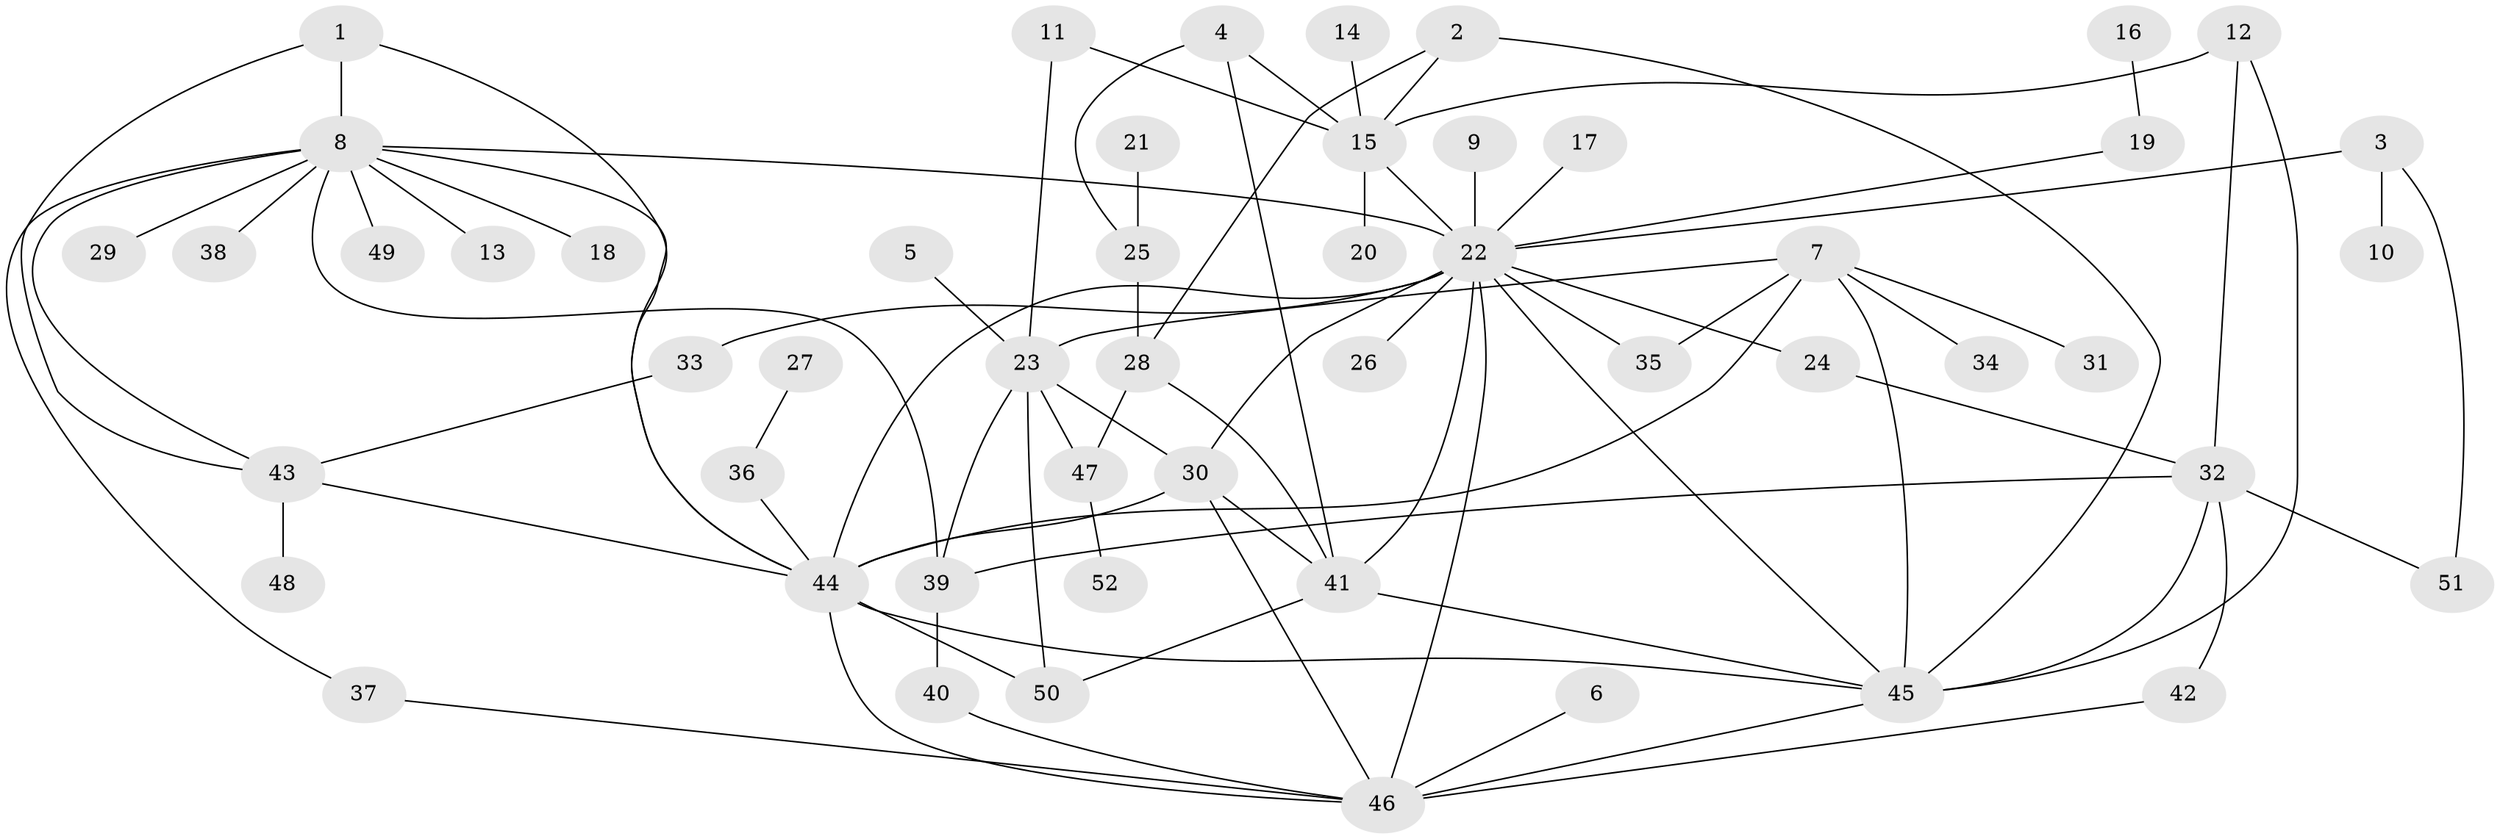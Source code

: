 // original degree distribution, {20: 0.0078125, 16: 0.0078125, 3: 0.15625, 13: 0.0078125, 1: 0.5078125, 8: 0.0234375, 10: 0.015625, 4: 0.078125, 9: 0.015625, 2: 0.1328125, 6: 0.015625, 5: 0.03125}
// Generated by graph-tools (version 1.1) at 2025/36/03/04/25 23:36:54]
// undirected, 52 vertices, 83 edges
graph export_dot {
  node [color=gray90,style=filled];
  1;
  2;
  3;
  4;
  5;
  6;
  7;
  8;
  9;
  10;
  11;
  12;
  13;
  14;
  15;
  16;
  17;
  18;
  19;
  20;
  21;
  22;
  23;
  24;
  25;
  26;
  27;
  28;
  29;
  30;
  31;
  32;
  33;
  34;
  35;
  36;
  37;
  38;
  39;
  40;
  41;
  42;
  43;
  44;
  45;
  46;
  47;
  48;
  49;
  50;
  51;
  52;
  1 -- 8 [weight=1.0];
  1 -- 43 [weight=1.0];
  1 -- 44 [weight=1.0];
  2 -- 15 [weight=1.0];
  2 -- 28 [weight=1.0];
  2 -- 45 [weight=1.0];
  3 -- 10 [weight=1.0];
  3 -- 22 [weight=1.0];
  3 -- 51 [weight=1.0];
  4 -- 15 [weight=1.0];
  4 -- 25 [weight=1.0];
  4 -- 41 [weight=1.0];
  5 -- 23 [weight=1.0];
  6 -- 46 [weight=1.0];
  7 -- 23 [weight=1.0];
  7 -- 31 [weight=1.0];
  7 -- 34 [weight=1.0];
  7 -- 35 [weight=1.0];
  7 -- 44 [weight=2.0];
  7 -- 45 [weight=2.0];
  8 -- 13 [weight=1.0];
  8 -- 18 [weight=1.0];
  8 -- 22 [weight=1.0];
  8 -- 29 [weight=1.0];
  8 -- 37 [weight=1.0];
  8 -- 38 [weight=1.0];
  8 -- 39 [weight=1.0];
  8 -- 43 [weight=1.0];
  8 -- 44 [weight=1.0];
  8 -- 49 [weight=1.0];
  9 -- 22 [weight=1.0];
  11 -- 15 [weight=1.0];
  11 -- 23 [weight=1.0];
  12 -- 15 [weight=1.0];
  12 -- 32 [weight=2.0];
  12 -- 45 [weight=1.0];
  14 -- 15 [weight=1.0];
  15 -- 20 [weight=1.0];
  15 -- 22 [weight=1.0];
  16 -- 19 [weight=1.0];
  17 -- 22 [weight=1.0];
  19 -- 22 [weight=2.0];
  21 -- 25 [weight=1.0];
  22 -- 24 [weight=1.0];
  22 -- 26 [weight=2.0];
  22 -- 30 [weight=1.0];
  22 -- 33 [weight=1.0];
  22 -- 35 [weight=1.0];
  22 -- 41 [weight=1.0];
  22 -- 44 [weight=1.0];
  22 -- 45 [weight=1.0];
  22 -- 46 [weight=1.0];
  23 -- 30 [weight=1.0];
  23 -- 39 [weight=1.0];
  23 -- 47 [weight=1.0];
  23 -- 50 [weight=1.0];
  24 -- 32 [weight=1.0];
  25 -- 28 [weight=1.0];
  27 -- 36 [weight=1.0];
  28 -- 41 [weight=1.0];
  28 -- 47 [weight=1.0];
  30 -- 41 [weight=1.0];
  30 -- 44 [weight=1.0];
  30 -- 46 [weight=1.0];
  32 -- 39 [weight=1.0];
  32 -- 42 [weight=1.0];
  32 -- 45 [weight=2.0];
  32 -- 51 [weight=1.0];
  33 -- 43 [weight=1.0];
  36 -- 44 [weight=1.0];
  37 -- 46 [weight=1.0];
  39 -- 40 [weight=1.0];
  40 -- 46 [weight=1.0];
  41 -- 45 [weight=1.0];
  41 -- 50 [weight=1.0];
  42 -- 46 [weight=1.0];
  43 -- 44 [weight=1.0];
  43 -- 48 [weight=1.0];
  44 -- 45 [weight=2.0];
  44 -- 46 [weight=1.0];
  44 -- 50 [weight=1.0];
  45 -- 46 [weight=1.0];
  47 -- 52 [weight=1.0];
}
